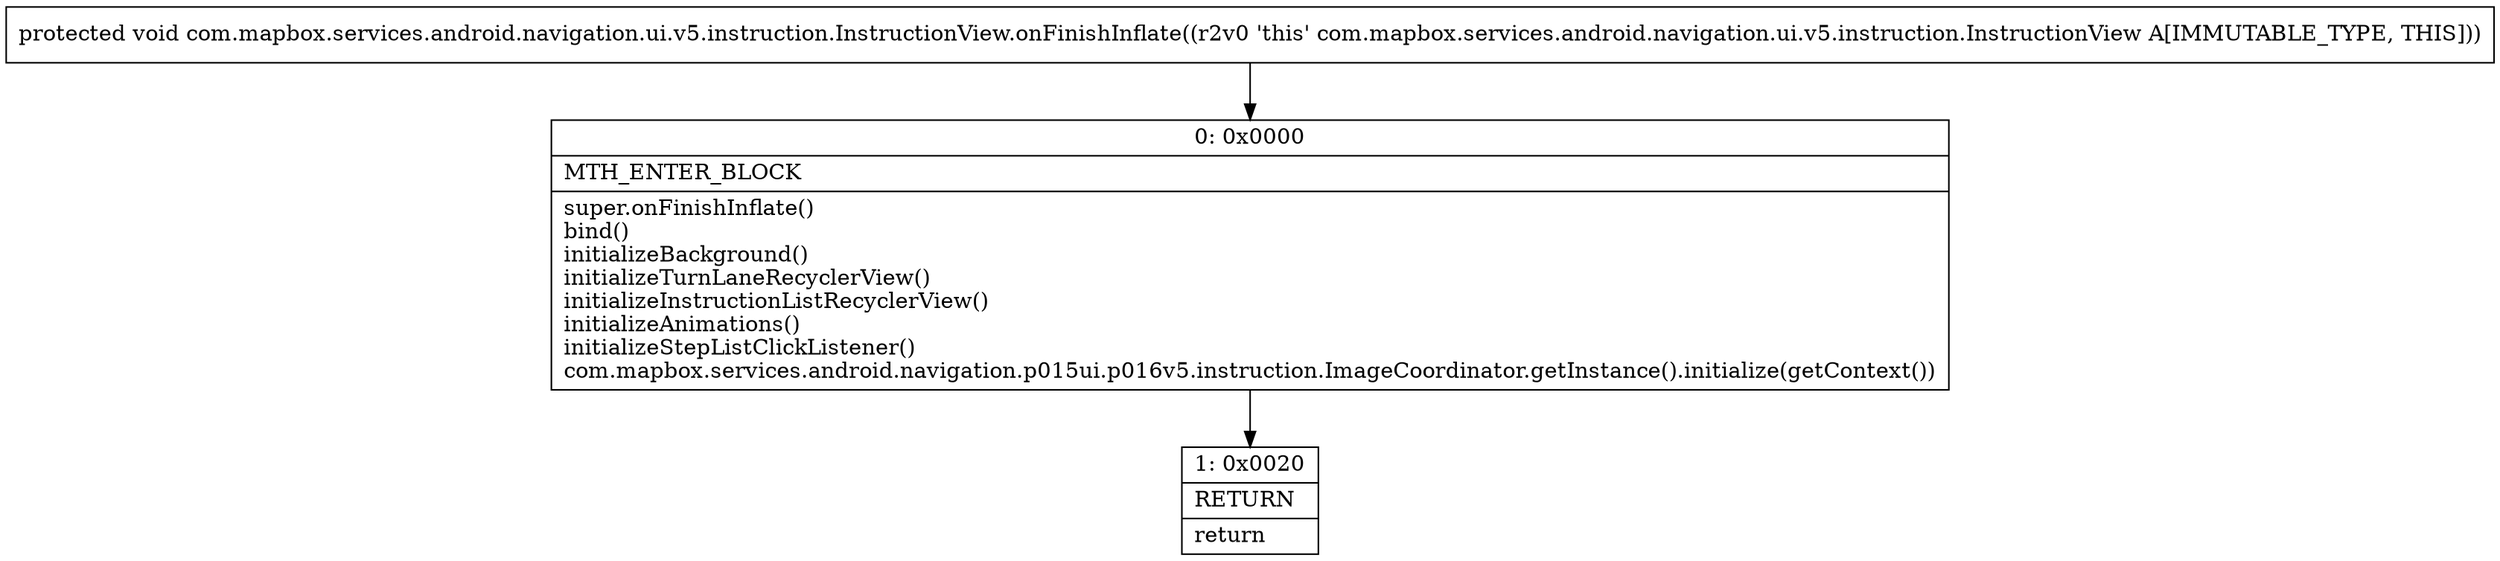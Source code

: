 digraph "CFG forcom.mapbox.services.android.navigation.ui.v5.instruction.InstructionView.onFinishInflate()V" {
Node_0 [shape=record,label="{0\:\ 0x0000|MTH_ENTER_BLOCK\l|super.onFinishInflate()\lbind()\linitializeBackground()\linitializeTurnLaneRecyclerView()\linitializeInstructionListRecyclerView()\linitializeAnimations()\linitializeStepListClickListener()\lcom.mapbox.services.android.navigation.p015ui.p016v5.instruction.ImageCoordinator.getInstance().initialize(getContext())\l}"];
Node_1 [shape=record,label="{1\:\ 0x0020|RETURN\l|return\l}"];
MethodNode[shape=record,label="{protected void com.mapbox.services.android.navigation.ui.v5.instruction.InstructionView.onFinishInflate((r2v0 'this' com.mapbox.services.android.navigation.ui.v5.instruction.InstructionView A[IMMUTABLE_TYPE, THIS])) }"];
MethodNode -> Node_0;
Node_0 -> Node_1;
}

